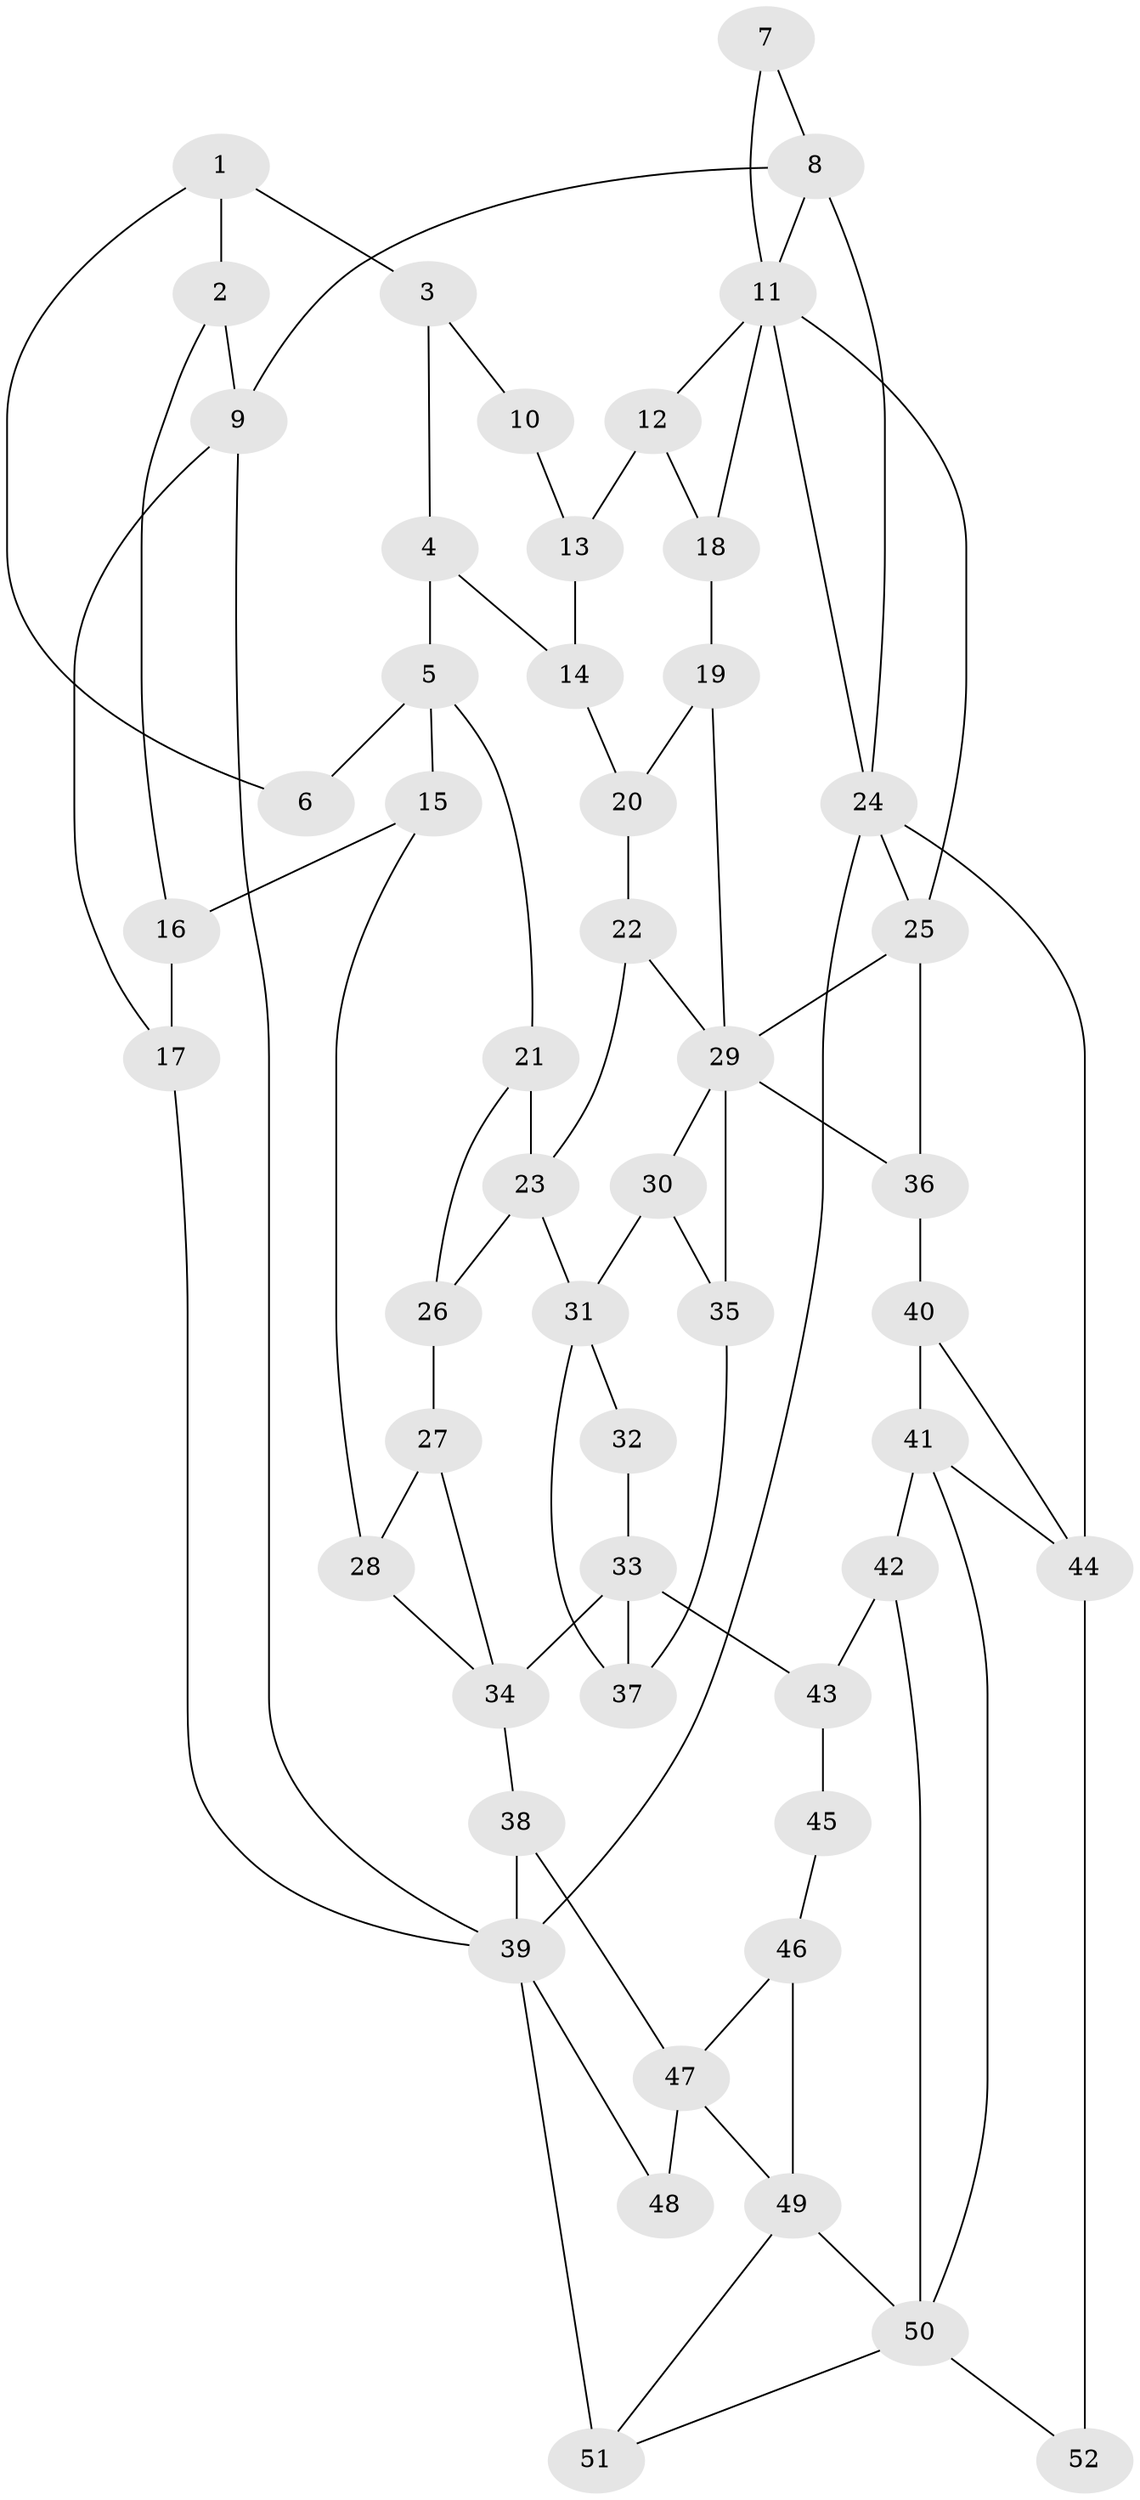 // original degree distribution, {3: 0.04807692307692308, 5: 0.5480769230769231, 6: 0.22115384615384615, 4: 0.18269230769230768}
// Generated by graph-tools (version 1.1) at 2025/38/03/09/25 02:38:44]
// undirected, 52 vertices, 87 edges
graph export_dot {
graph [start="1"]
  node [color=gray90,style=filled];
  1;
  2;
  3;
  4;
  5;
  6;
  7;
  8;
  9;
  10;
  11;
  12;
  13;
  14;
  15;
  16;
  17;
  18;
  19;
  20;
  21;
  22;
  23;
  24;
  25;
  26;
  27;
  28;
  29;
  30;
  31;
  32;
  33;
  34;
  35;
  36;
  37;
  38;
  39;
  40;
  41;
  42;
  43;
  44;
  45;
  46;
  47;
  48;
  49;
  50;
  51;
  52;
  1 -- 2 [weight=2.0];
  1 -- 3 [weight=1.0];
  1 -- 6 [weight=1.0];
  2 -- 9 [weight=1.0];
  2 -- 16 [weight=1.0];
  3 -- 4 [weight=1.0];
  3 -- 10 [weight=1.0];
  4 -- 5 [weight=2.0];
  4 -- 14 [weight=1.0];
  5 -- 6 [weight=2.0];
  5 -- 15 [weight=1.0];
  5 -- 21 [weight=1.0];
  7 -- 8 [weight=1.0];
  7 -- 11 [weight=1.0];
  8 -- 9 [weight=1.0];
  8 -- 11 [weight=1.0];
  8 -- 24 [weight=1.0];
  9 -- 17 [weight=1.0];
  9 -- 39 [weight=1.0];
  10 -- 13 [weight=1.0];
  11 -- 12 [weight=1.0];
  11 -- 18 [weight=1.0];
  11 -- 24 [weight=1.0];
  11 -- 25 [weight=1.0];
  12 -- 13 [weight=1.0];
  12 -- 18 [weight=1.0];
  13 -- 14 [weight=1.0];
  14 -- 20 [weight=1.0];
  15 -- 16 [weight=1.0];
  15 -- 28 [weight=1.0];
  16 -- 17 [weight=1.0];
  17 -- 39 [weight=1.0];
  18 -- 19 [weight=1.0];
  19 -- 20 [weight=1.0];
  19 -- 29 [weight=1.0];
  20 -- 22 [weight=1.0];
  21 -- 23 [weight=1.0];
  21 -- 26 [weight=1.0];
  22 -- 23 [weight=1.0];
  22 -- 29 [weight=1.0];
  23 -- 26 [weight=1.0];
  23 -- 31 [weight=2.0];
  24 -- 25 [weight=1.0];
  24 -- 39 [weight=1.0];
  24 -- 44 [weight=2.0];
  25 -- 29 [weight=1.0];
  25 -- 36 [weight=1.0];
  26 -- 27 [weight=1.0];
  27 -- 28 [weight=1.0];
  27 -- 34 [weight=1.0];
  28 -- 34 [weight=1.0];
  29 -- 30 [weight=1.0];
  29 -- 35 [weight=1.0];
  29 -- 36 [weight=1.0];
  30 -- 31 [weight=1.0];
  30 -- 35 [weight=1.0];
  31 -- 32 [weight=2.0];
  31 -- 37 [weight=1.0];
  32 -- 33 [weight=1.0];
  33 -- 34 [weight=2.0];
  33 -- 37 [weight=1.0];
  33 -- 43 [weight=2.0];
  34 -- 38 [weight=2.0];
  35 -- 37 [weight=1.0];
  36 -- 40 [weight=1.0];
  38 -- 39 [weight=1.0];
  38 -- 47 [weight=2.0];
  39 -- 48 [weight=1.0];
  39 -- 51 [weight=2.0];
  40 -- 41 [weight=1.0];
  40 -- 44 [weight=1.0];
  41 -- 42 [weight=1.0];
  41 -- 44 [weight=1.0];
  41 -- 50 [weight=1.0];
  42 -- 43 [weight=2.0];
  42 -- 50 [weight=2.0];
  43 -- 45 [weight=2.0];
  44 -- 52 [weight=2.0];
  45 -- 46 [weight=1.0];
  46 -- 47 [weight=1.0];
  46 -- 49 [weight=1.0];
  47 -- 48 [weight=2.0];
  47 -- 49 [weight=1.0];
  49 -- 50 [weight=1.0];
  49 -- 51 [weight=1.0];
  50 -- 51 [weight=1.0];
  50 -- 52 [weight=1.0];
}
